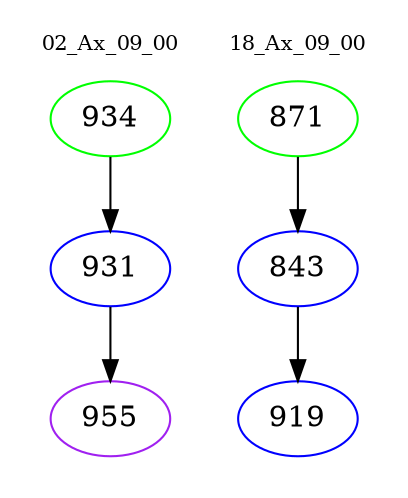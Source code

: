 digraph{
subgraph cluster_0 {
color = white
label = "02_Ax_09_00";
fontsize=10;
T0_934 [label="934", color="green"]
T0_934 -> T0_931 [color="black"]
T0_931 [label="931", color="blue"]
T0_931 -> T0_955 [color="black"]
T0_955 [label="955", color="purple"]
}
subgraph cluster_1 {
color = white
label = "18_Ax_09_00";
fontsize=10;
T1_871 [label="871", color="green"]
T1_871 -> T1_843 [color="black"]
T1_843 [label="843", color="blue"]
T1_843 -> T1_919 [color="black"]
T1_919 [label="919", color="blue"]
}
}
